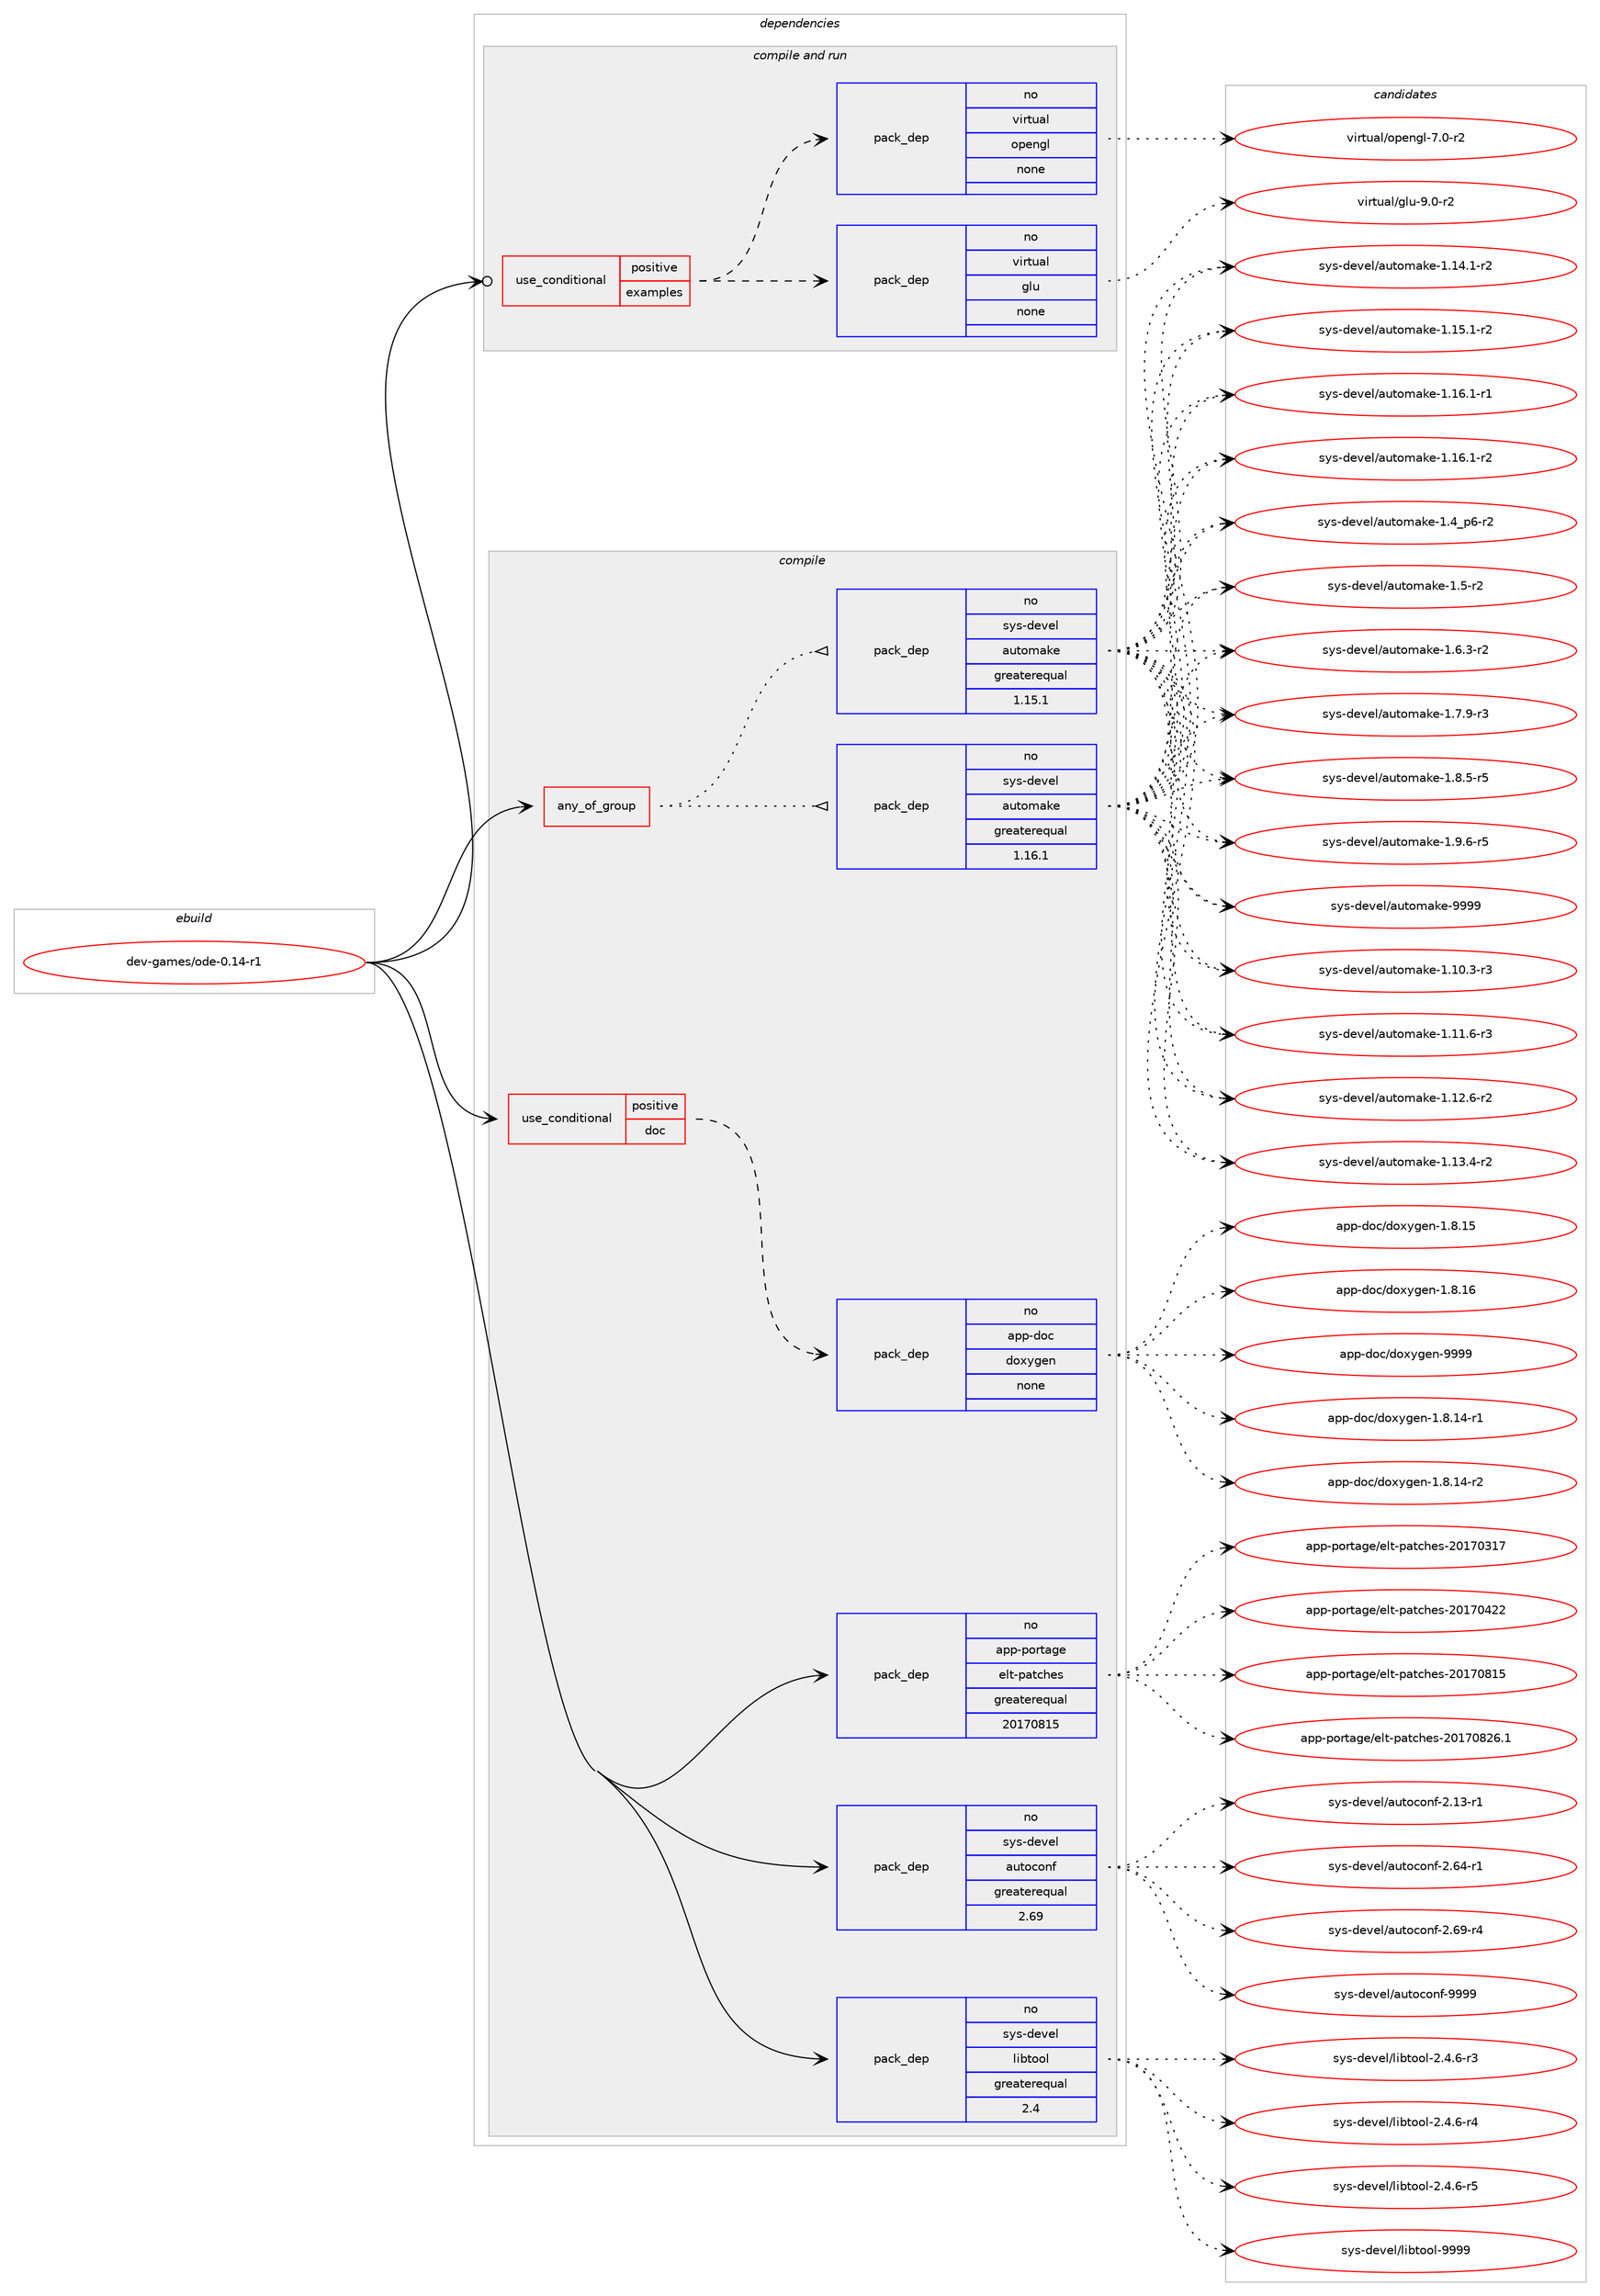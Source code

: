 digraph prolog {

# *************
# Graph options
# *************

newrank=true;
concentrate=true;
compound=true;
graph [rankdir=LR,fontname=Helvetica,fontsize=10,ranksep=1.5];#, ranksep=2.5, nodesep=0.2];
edge  [arrowhead=vee];
node  [fontname=Helvetica,fontsize=10];

# **********
# The ebuild
# **********

subgraph cluster_leftcol {
color=gray;
rank=same;
label=<<i>ebuild</i>>;
id [label="dev-games/ode-0.14-r1", color=red, width=4, href="../dev-games/ode-0.14-r1.svg"];
}

# ****************
# The dependencies
# ****************

subgraph cluster_midcol {
color=gray;
label=<<i>dependencies</i>>;
subgraph cluster_compile {
fillcolor="#eeeeee";
style=filled;
label=<<i>compile</i>>;
subgraph any9430 {
dependency525079 [label=<<TABLE BORDER="0" CELLBORDER="1" CELLSPACING="0" CELLPADDING="4"><TR><TD CELLPADDING="10">any_of_group</TD></TR></TABLE>>, shape=none, color=red];subgraph pack390792 {
dependency525080 [label=<<TABLE BORDER="0" CELLBORDER="1" CELLSPACING="0" CELLPADDING="4" WIDTH="220"><TR><TD ROWSPAN="6" CELLPADDING="30">pack_dep</TD></TR><TR><TD WIDTH="110">no</TD></TR><TR><TD>sys-devel</TD></TR><TR><TD>automake</TD></TR><TR><TD>greaterequal</TD></TR><TR><TD>1.16.1</TD></TR></TABLE>>, shape=none, color=blue];
}
dependency525079:e -> dependency525080:w [weight=20,style="dotted",arrowhead="oinv"];
subgraph pack390793 {
dependency525081 [label=<<TABLE BORDER="0" CELLBORDER="1" CELLSPACING="0" CELLPADDING="4" WIDTH="220"><TR><TD ROWSPAN="6" CELLPADDING="30">pack_dep</TD></TR><TR><TD WIDTH="110">no</TD></TR><TR><TD>sys-devel</TD></TR><TR><TD>automake</TD></TR><TR><TD>greaterequal</TD></TR><TR><TD>1.15.1</TD></TR></TABLE>>, shape=none, color=blue];
}
dependency525079:e -> dependency525081:w [weight=20,style="dotted",arrowhead="oinv"];
}
id:e -> dependency525079:w [weight=20,style="solid",arrowhead="vee"];
subgraph cond124500 {
dependency525082 [label=<<TABLE BORDER="0" CELLBORDER="1" CELLSPACING="0" CELLPADDING="4"><TR><TD ROWSPAN="3" CELLPADDING="10">use_conditional</TD></TR><TR><TD>positive</TD></TR><TR><TD>doc</TD></TR></TABLE>>, shape=none, color=red];
subgraph pack390794 {
dependency525083 [label=<<TABLE BORDER="0" CELLBORDER="1" CELLSPACING="0" CELLPADDING="4" WIDTH="220"><TR><TD ROWSPAN="6" CELLPADDING="30">pack_dep</TD></TR><TR><TD WIDTH="110">no</TD></TR><TR><TD>app-doc</TD></TR><TR><TD>doxygen</TD></TR><TR><TD>none</TD></TR><TR><TD></TD></TR></TABLE>>, shape=none, color=blue];
}
dependency525082:e -> dependency525083:w [weight=20,style="dashed",arrowhead="vee"];
}
id:e -> dependency525082:w [weight=20,style="solid",arrowhead="vee"];
subgraph pack390795 {
dependency525084 [label=<<TABLE BORDER="0" CELLBORDER="1" CELLSPACING="0" CELLPADDING="4" WIDTH="220"><TR><TD ROWSPAN="6" CELLPADDING="30">pack_dep</TD></TR><TR><TD WIDTH="110">no</TD></TR><TR><TD>app-portage</TD></TR><TR><TD>elt-patches</TD></TR><TR><TD>greaterequal</TD></TR><TR><TD>20170815</TD></TR></TABLE>>, shape=none, color=blue];
}
id:e -> dependency525084:w [weight=20,style="solid",arrowhead="vee"];
subgraph pack390796 {
dependency525085 [label=<<TABLE BORDER="0" CELLBORDER="1" CELLSPACING="0" CELLPADDING="4" WIDTH="220"><TR><TD ROWSPAN="6" CELLPADDING="30">pack_dep</TD></TR><TR><TD WIDTH="110">no</TD></TR><TR><TD>sys-devel</TD></TR><TR><TD>autoconf</TD></TR><TR><TD>greaterequal</TD></TR><TR><TD>2.69</TD></TR></TABLE>>, shape=none, color=blue];
}
id:e -> dependency525085:w [weight=20,style="solid",arrowhead="vee"];
subgraph pack390797 {
dependency525086 [label=<<TABLE BORDER="0" CELLBORDER="1" CELLSPACING="0" CELLPADDING="4" WIDTH="220"><TR><TD ROWSPAN="6" CELLPADDING="30">pack_dep</TD></TR><TR><TD WIDTH="110">no</TD></TR><TR><TD>sys-devel</TD></TR><TR><TD>libtool</TD></TR><TR><TD>greaterequal</TD></TR><TR><TD>2.4</TD></TR></TABLE>>, shape=none, color=blue];
}
id:e -> dependency525086:w [weight=20,style="solid",arrowhead="vee"];
}
subgraph cluster_compileandrun {
fillcolor="#eeeeee";
style=filled;
label=<<i>compile and run</i>>;
subgraph cond124501 {
dependency525087 [label=<<TABLE BORDER="0" CELLBORDER="1" CELLSPACING="0" CELLPADDING="4"><TR><TD ROWSPAN="3" CELLPADDING="10">use_conditional</TD></TR><TR><TD>positive</TD></TR><TR><TD>examples</TD></TR></TABLE>>, shape=none, color=red];
subgraph pack390798 {
dependency525088 [label=<<TABLE BORDER="0" CELLBORDER="1" CELLSPACING="0" CELLPADDING="4" WIDTH="220"><TR><TD ROWSPAN="6" CELLPADDING="30">pack_dep</TD></TR><TR><TD WIDTH="110">no</TD></TR><TR><TD>virtual</TD></TR><TR><TD>glu</TD></TR><TR><TD>none</TD></TR><TR><TD></TD></TR></TABLE>>, shape=none, color=blue];
}
dependency525087:e -> dependency525088:w [weight=20,style="dashed",arrowhead="vee"];
subgraph pack390799 {
dependency525089 [label=<<TABLE BORDER="0" CELLBORDER="1" CELLSPACING="0" CELLPADDING="4" WIDTH="220"><TR><TD ROWSPAN="6" CELLPADDING="30">pack_dep</TD></TR><TR><TD WIDTH="110">no</TD></TR><TR><TD>virtual</TD></TR><TR><TD>opengl</TD></TR><TR><TD>none</TD></TR><TR><TD></TD></TR></TABLE>>, shape=none, color=blue];
}
dependency525087:e -> dependency525089:w [weight=20,style="dashed",arrowhead="vee"];
}
id:e -> dependency525087:w [weight=20,style="solid",arrowhead="odotvee"];
}
subgraph cluster_run {
fillcolor="#eeeeee";
style=filled;
label=<<i>run</i>>;
}
}

# **************
# The candidates
# **************

subgraph cluster_choices {
rank=same;
color=gray;
label=<<i>candidates</i>>;

subgraph choice390792 {
color=black;
nodesep=1;
choice11512111545100101118101108479711711611110997107101454946494846514511451 [label="sys-devel/automake-1.10.3-r3", color=red, width=4,href="../sys-devel/automake-1.10.3-r3.svg"];
choice11512111545100101118101108479711711611110997107101454946494946544511451 [label="sys-devel/automake-1.11.6-r3", color=red, width=4,href="../sys-devel/automake-1.11.6-r3.svg"];
choice11512111545100101118101108479711711611110997107101454946495046544511450 [label="sys-devel/automake-1.12.6-r2", color=red, width=4,href="../sys-devel/automake-1.12.6-r2.svg"];
choice11512111545100101118101108479711711611110997107101454946495146524511450 [label="sys-devel/automake-1.13.4-r2", color=red, width=4,href="../sys-devel/automake-1.13.4-r2.svg"];
choice11512111545100101118101108479711711611110997107101454946495246494511450 [label="sys-devel/automake-1.14.1-r2", color=red, width=4,href="../sys-devel/automake-1.14.1-r2.svg"];
choice11512111545100101118101108479711711611110997107101454946495346494511450 [label="sys-devel/automake-1.15.1-r2", color=red, width=4,href="../sys-devel/automake-1.15.1-r2.svg"];
choice11512111545100101118101108479711711611110997107101454946495446494511449 [label="sys-devel/automake-1.16.1-r1", color=red, width=4,href="../sys-devel/automake-1.16.1-r1.svg"];
choice11512111545100101118101108479711711611110997107101454946495446494511450 [label="sys-devel/automake-1.16.1-r2", color=red, width=4,href="../sys-devel/automake-1.16.1-r2.svg"];
choice115121115451001011181011084797117116111109971071014549465295112544511450 [label="sys-devel/automake-1.4_p6-r2", color=red, width=4,href="../sys-devel/automake-1.4_p6-r2.svg"];
choice11512111545100101118101108479711711611110997107101454946534511450 [label="sys-devel/automake-1.5-r2", color=red, width=4,href="../sys-devel/automake-1.5-r2.svg"];
choice115121115451001011181011084797117116111109971071014549465446514511450 [label="sys-devel/automake-1.6.3-r2", color=red, width=4,href="../sys-devel/automake-1.6.3-r2.svg"];
choice115121115451001011181011084797117116111109971071014549465546574511451 [label="sys-devel/automake-1.7.9-r3", color=red, width=4,href="../sys-devel/automake-1.7.9-r3.svg"];
choice115121115451001011181011084797117116111109971071014549465646534511453 [label="sys-devel/automake-1.8.5-r5", color=red, width=4,href="../sys-devel/automake-1.8.5-r5.svg"];
choice115121115451001011181011084797117116111109971071014549465746544511453 [label="sys-devel/automake-1.9.6-r5", color=red, width=4,href="../sys-devel/automake-1.9.6-r5.svg"];
choice115121115451001011181011084797117116111109971071014557575757 [label="sys-devel/automake-9999", color=red, width=4,href="../sys-devel/automake-9999.svg"];
dependency525080:e -> choice11512111545100101118101108479711711611110997107101454946494846514511451:w [style=dotted,weight="100"];
dependency525080:e -> choice11512111545100101118101108479711711611110997107101454946494946544511451:w [style=dotted,weight="100"];
dependency525080:e -> choice11512111545100101118101108479711711611110997107101454946495046544511450:w [style=dotted,weight="100"];
dependency525080:e -> choice11512111545100101118101108479711711611110997107101454946495146524511450:w [style=dotted,weight="100"];
dependency525080:e -> choice11512111545100101118101108479711711611110997107101454946495246494511450:w [style=dotted,weight="100"];
dependency525080:e -> choice11512111545100101118101108479711711611110997107101454946495346494511450:w [style=dotted,weight="100"];
dependency525080:e -> choice11512111545100101118101108479711711611110997107101454946495446494511449:w [style=dotted,weight="100"];
dependency525080:e -> choice11512111545100101118101108479711711611110997107101454946495446494511450:w [style=dotted,weight="100"];
dependency525080:e -> choice115121115451001011181011084797117116111109971071014549465295112544511450:w [style=dotted,weight="100"];
dependency525080:e -> choice11512111545100101118101108479711711611110997107101454946534511450:w [style=dotted,weight="100"];
dependency525080:e -> choice115121115451001011181011084797117116111109971071014549465446514511450:w [style=dotted,weight="100"];
dependency525080:e -> choice115121115451001011181011084797117116111109971071014549465546574511451:w [style=dotted,weight="100"];
dependency525080:e -> choice115121115451001011181011084797117116111109971071014549465646534511453:w [style=dotted,weight="100"];
dependency525080:e -> choice115121115451001011181011084797117116111109971071014549465746544511453:w [style=dotted,weight="100"];
dependency525080:e -> choice115121115451001011181011084797117116111109971071014557575757:w [style=dotted,weight="100"];
}
subgraph choice390793 {
color=black;
nodesep=1;
choice11512111545100101118101108479711711611110997107101454946494846514511451 [label="sys-devel/automake-1.10.3-r3", color=red, width=4,href="../sys-devel/automake-1.10.3-r3.svg"];
choice11512111545100101118101108479711711611110997107101454946494946544511451 [label="sys-devel/automake-1.11.6-r3", color=red, width=4,href="../sys-devel/automake-1.11.6-r3.svg"];
choice11512111545100101118101108479711711611110997107101454946495046544511450 [label="sys-devel/automake-1.12.6-r2", color=red, width=4,href="../sys-devel/automake-1.12.6-r2.svg"];
choice11512111545100101118101108479711711611110997107101454946495146524511450 [label="sys-devel/automake-1.13.4-r2", color=red, width=4,href="../sys-devel/automake-1.13.4-r2.svg"];
choice11512111545100101118101108479711711611110997107101454946495246494511450 [label="sys-devel/automake-1.14.1-r2", color=red, width=4,href="../sys-devel/automake-1.14.1-r2.svg"];
choice11512111545100101118101108479711711611110997107101454946495346494511450 [label="sys-devel/automake-1.15.1-r2", color=red, width=4,href="../sys-devel/automake-1.15.1-r2.svg"];
choice11512111545100101118101108479711711611110997107101454946495446494511449 [label="sys-devel/automake-1.16.1-r1", color=red, width=4,href="../sys-devel/automake-1.16.1-r1.svg"];
choice11512111545100101118101108479711711611110997107101454946495446494511450 [label="sys-devel/automake-1.16.1-r2", color=red, width=4,href="../sys-devel/automake-1.16.1-r2.svg"];
choice115121115451001011181011084797117116111109971071014549465295112544511450 [label="sys-devel/automake-1.4_p6-r2", color=red, width=4,href="../sys-devel/automake-1.4_p6-r2.svg"];
choice11512111545100101118101108479711711611110997107101454946534511450 [label="sys-devel/automake-1.5-r2", color=red, width=4,href="../sys-devel/automake-1.5-r2.svg"];
choice115121115451001011181011084797117116111109971071014549465446514511450 [label="sys-devel/automake-1.6.3-r2", color=red, width=4,href="../sys-devel/automake-1.6.3-r2.svg"];
choice115121115451001011181011084797117116111109971071014549465546574511451 [label="sys-devel/automake-1.7.9-r3", color=red, width=4,href="../sys-devel/automake-1.7.9-r3.svg"];
choice115121115451001011181011084797117116111109971071014549465646534511453 [label="sys-devel/automake-1.8.5-r5", color=red, width=4,href="../sys-devel/automake-1.8.5-r5.svg"];
choice115121115451001011181011084797117116111109971071014549465746544511453 [label="sys-devel/automake-1.9.6-r5", color=red, width=4,href="../sys-devel/automake-1.9.6-r5.svg"];
choice115121115451001011181011084797117116111109971071014557575757 [label="sys-devel/automake-9999", color=red, width=4,href="../sys-devel/automake-9999.svg"];
dependency525081:e -> choice11512111545100101118101108479711711611110997107101454946494846514511451:w [style=dotted,weight="100"];
dependency525081:e -> choice11512111545100101118101108479711711611110997107101454946494946544511451:w [style=dotted,weight="100"];
dependency525081:e -> choice11512111545100101118101108479711711611110997107101454946495046544511450:w [style=dotted,weight="100"];
dependency525081:e -> choice11512111545100101118101108479711711611110997107101454946495146524511450:w [style=dotted,weight="100"];
dependency525081:e -> choice11512111545100101118101108479711711611110997107101454946495246494511450:w [style=dotted,weight="100"];
dependency525081:e -> choice11512111545100101118101108479711711611110997107101454946495346494511450:w [style=dotted,weight="100"];
dependency525081:e -> choice11512111545100101118101108479711711611110997107101454946495446494511449:w [style=dotted,weight="100"];
dependency525081:e -> choice11512111545100101118101108479711711611110997107101454946495446494511450:w [style=dotted,weight="100"];
dependency525081:e -> choice115121115451001011181011084797117116111109971071014549465295112544511450:w [style=dotted,weight="100"];
dependency525081:e -> choice11512111545100101118101108479711711611110997107101454946534511450:w [style=dotted,weight="100"];
dependency525081:e -> choice115121115451001011181011084797117116111109971071014549465446514511450:w [style=dotted,weight="100"];
dependency525081:e -> choice115121115451001011181011084797117116111109971071014549465546574511451:w [style=dotted,weight="100"];
dependency525081:e -> choice115121115451001011181011084797117116111109971071014549465646534511453:w [style=dotted,weight="100"];
dependency525081:e -> choice115121115451001011181011084797117116111109971071014549465746544511453:w [style=dotted,weight="100"];
dependency525081:e -> choice115121115451001011181011084797117116111109971071014557575757:w [style=dotted,weight="100"];
}
subgraph choice390794 {
color=black;
nodesep=1;
choice97112112451001119947100111120121103101110454946564649524511449 [label="app-doc/doxygen-1.8.14-r1", color=red, width=4,href="../app-doc/doxygen-1.8.14-r1.svg"];
choice97112112451001119947100111120121103101110454946564649524511450 [label="app-doc/doxygen-1.8.14-r2", color=red, width=4,href="../app-doc/doxygen-1.8.14-r2.svg"];
choice9711211245100111994710011112012110310111045494656464953 [label="app-doc/doxygen-1.8.15", color=red, width=4,href="../app-doc/doxygen-1.8.15.svg"];
choice9711211245100111994710011112012110310111045494656464954 [label="app-doc/doxygen-1.8.16", color=red, width=4,href="../app-doc/doxygen-1.8.16.svg"];
choice971121124510011199471001111201211031011104557575757 [label="app-doc/doxygen-9999", color=red, width=4,href="../app-doc/doxygen-9999.svg"];
dependency525083:e -> choice97112112451001119947100111120121103101110454946564649524511449:w [style=dotted,weight="100"];
dependency525083:e -> choice97112112451001119947100111120121103101110454946564649524511450:w [style=dotted,weight="100"];
dependency525083:e -> choice9711211245100111994710011112012110310111045494656464953:w [style=dotted,weight="100"];
dependency525083:e -> choice9711211245100111994710011112012110310111045494656464954:w [style=dotted,weight="100"];
dependency525083:e -> choice971121124510011199471001111201211031011104557575757:w [style=dotted,weight="100"];
}
subgraph choice390795 {
color=black;
nodesep=1;
choice97112112451121111141169710310147101108116451129711699104101115455048495548514955 [label="app-portage/elt-patches-20170317", color=red, width=4,href="../app-portage/elt-patches-20170317.svg"];
choice97112112451121111141169710310147101108116451129711699104101115455048495548525050 [label="app-portage/elt-patches-20170422", color=red, width=4,href="../app-portage/elt-patches-20170422.svg"];
choice97112112451121111141169710310147101108116451129711699104101115455048495548564953 [label="app-portage/elt-patches-20170815", color=red, width=4,href="../app-portage/elt-patches-20170815.svg"];
choice971121124511211111411697103101471011081164511297116991041011154550484955485650544649 [label="app-portage/elt-patches-20170826.1", color=red, width=4,href="../app-portage/elt-patches-20170826.1.svg"];
dependency525084:e -> choice97112112451121111141169710310147101108116451129711699104101115455048495548514955:w [style=dotted,weight="100"];
dependency525084:e -> choice97112112451121111141169710310147101108116451129711699104101115455048495548525050:w [style=dotted,weight="100"];
dependency525084:e -> choice97112112451121111141169710310147101108116451129711699104101115455048495548564953:w [style=dotted,weight="100"];
dependency525084:e -> choice971121124511211111411697103101471011081164511297116991041011154550484955485650544649:w [style=dotted,weight="100"];
}
subgraph choice390796 {
color=black;
nodesep=1;
choice1151211154510010111810110847971171161119911111010245504649514511449 [label="sys-devel/autoconf-2.13-r1", color=red, width=4,href="../sys-devel/autoconf-2.13-r1.svg"];
choice1151211154510010111810110847971171161119911111010245504654524511449 [label="sys-devel/autoconf-2.64-r1", color=red, width=4,href="../sys-devel/autoconf-2.64-r1.svg"];
choice1151211154510010111810110847971171161119911111010245504654574511452 [label="sys-devel/autoconf-2.69-r4", color=red, width=4,href="../sys-devel/autoconf-2.69-r4.svg"];
choice115121115451001011181011084797117116111991111101024557575757 [label="sys-devel/autoconf-9999", color=red, width=4,href="../sys-devel/autoconf-9999.svg"];
dependency525085:e -> choice1151211154510010111810110847971171161119911111010245504649514511449:w [style=dotted,weight="100"];
dependency525085:e -> choice1151211154510010111810110847971171161119911111010245504654524511449:w [style=dotted,weight="100"];
dependency525085:e -> choice1151211154510010111810110847971171161119911111010245504654574511452:w [style=dotted,weight="100"];
dependency525085:e -> choice115121115451001011181011084797117116111991111101024557575757:w [style=dotted,weight="100"];
}
subgraph choice390797 {
color=black;
nodesep=1;
choice1151211154510010111810110847108105981161111111084550465246544511451 [label="sys-devel/libtool-2.4.6-r3", color=red, width=4,href="../sys-devel/libtool-2.4.6-r3.svg"];
choice1151211154510010111810110847108105981161111111084550465246544511452 [label="sys-devel/libtool-2.4.6-r4", color=red, width=4,href="../sys-devel/libtool-2.4.6-r4.svg"];
choice1151211154510010111810110847108105981161111111084550465246544511453 [label="sys-devel/libtool-2.4.6-r5", color=red, width=4,href="../sys-devel/libtool-2.4.6-r5.svg"];
choice1151211154510010111810110847108105981161111111084557575757 [label="sys-devel/libtool-9999", color=red, width=4,href="../sys-devel/libtool-9999.svg"];
dependency525086:e -> choice1151211154510010111810110847108105981161111111084550465246544511451:w [style=dotted,weight="100"];
dependency525086:e -> choice1151211154510010111810110847108105981161111111084550465246544511452:w [style=dotted,weight="100"];
dependency525086:e -> choice1151211154510010111810110847108105981161111111084550465246544511453:w [style=dotted,weight="100"];
dependency525086:e -> choice1151211154510010111810110847108105981161111111084557575757:w [style=dotted,weight="100"];
}
subgraph choice390798 {
color=black;
nodesep=1;
choice1181051141161179710847103108117455746484511450 [label="virtual/glu-9.0-r2", color=red, width=4,href="../virtual/glu-9.0-r2.svg"];
dependency525088:e -> choice1181051141161179710847103108117455746484511450:w [style=dotted,weight="100"];
}
subgraph choice390799 {
color=black;
nodesep=1;
choice1181051141161179710847111112101110103108455546484511450 [label="virtual/opengl-7.0-r2", color=red, width=4,href="../virtual/opengl-7.0-r2.svg"];
dependency525089:e -> choice1181051141161179710847111112101110103108455546484511450:w [style=dotted,weight="100"];
}
}

}
